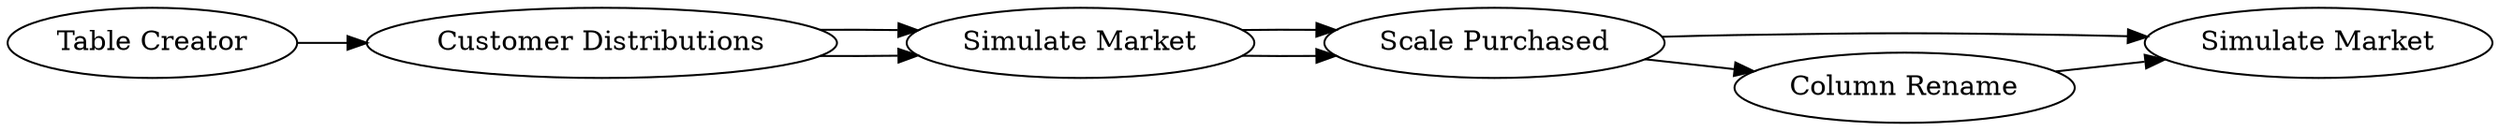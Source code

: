 digraph {
	1 [label="Table Creator"]
	2 [label="Customer Distributions"]
	3 [label="Simulate Market"]
	4 [label="Scale Purchased"]
	5 [label="Simulate Market"]
	6 [label="Column Rename"]
	1 -> 2
	2 -> 3
	2 -> 3
	3 -> 4
	3 -> 4
	4 -> 5
	4 -> 6
	6 -> 5
	rankdir=LR
}
